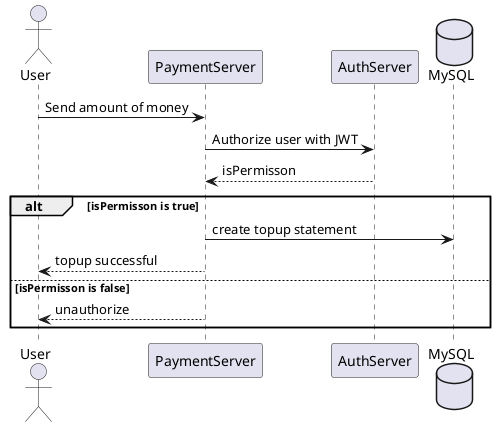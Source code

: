 @startuml
' hide footbox

actor User
participant PaymentServer
participant AuthServer

database MySQL
User -> PaymentServer: Send amount of money
PaymentServer -> AuthServer: Authorize user with JWT
AuthServer --> PaymentServer: isPermisson
alt isPermisson is true
    PaymentServer -> MySQL: create topup statement
    PaymentServer --> User: topup successful
else isPermisson is false
    PaymentServer --> User: unauthorize
end



@enduml